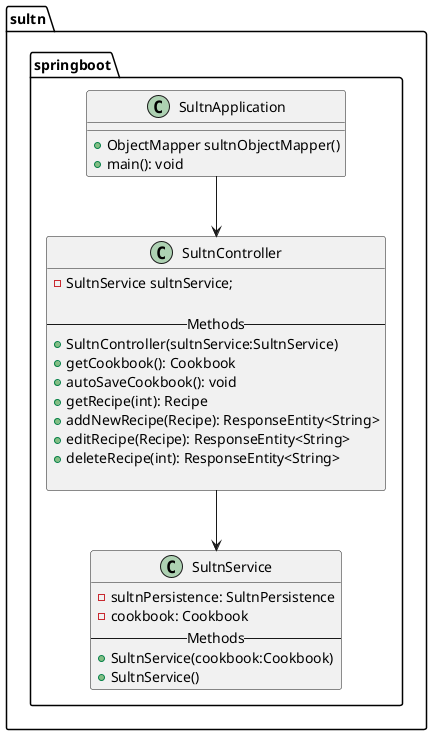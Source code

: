 @startuml Class Diagram

package sultn.springboot {
  class SultnApplication {
    + ObjectMapper sultnObjectMapper()
    + main(): void

  }

  class SultnController {
    - SultnService sultnService;

    -- Methods --
    + SultnController(sultnService:SultnService)
    + getCookbook(): Cookbook
    + autoSaveCookbook(): void
    + getRecipe(int): Recipe
    + addNewRecipe(Recipe): ResponseEntity<String> 
    + editRecipe(Recipe): ResponseEntity<String> 
    + deleteRecipe(int): ResponseEntity<String> 

  }

  class SultnService {
    - sultnPersistence: SultnPersistence
    - cookbook: Cookbook
    -- Methods --
    + SultnService(cookbook:Cookbook)
    + SultnService() 
  }
}
SultnController--> SultnService
SultnApplication --> SultnController

@end